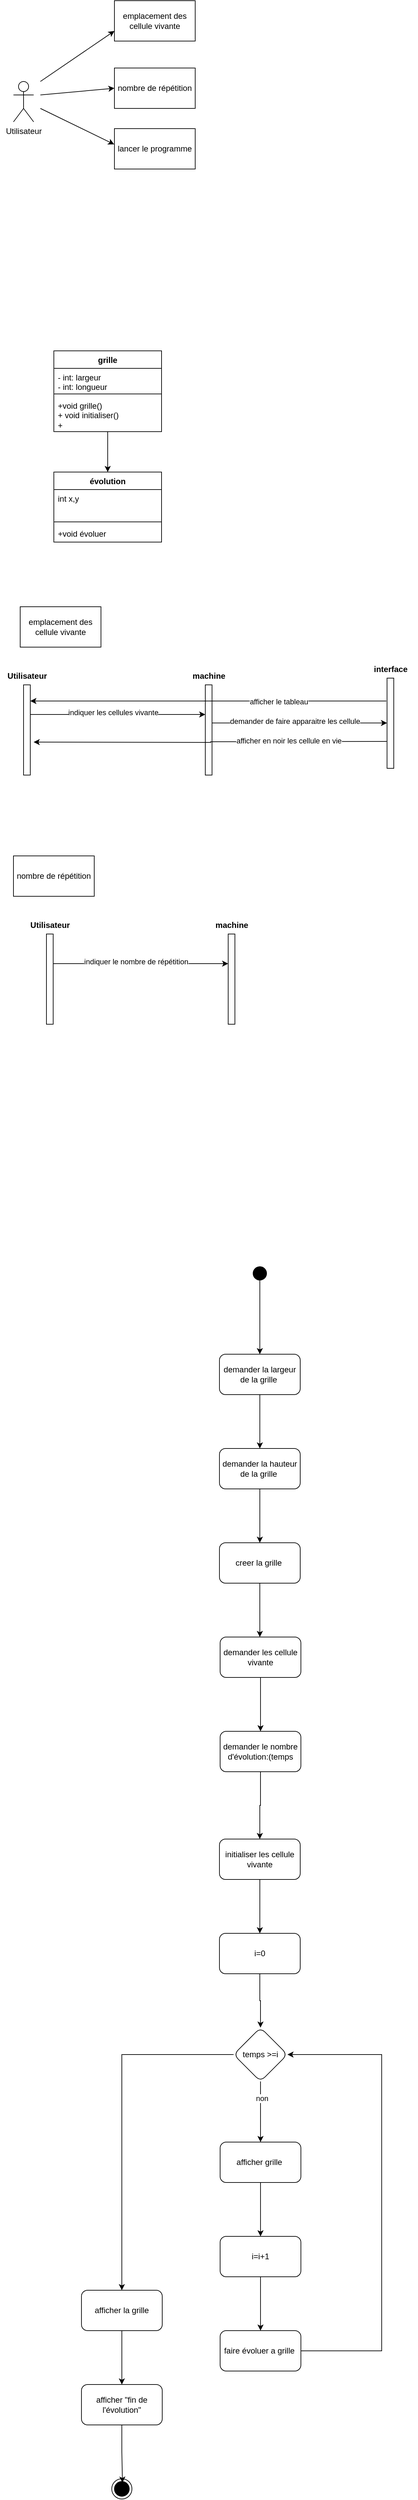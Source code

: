 <mxfile version="25.0.0">
  <diagram name="Page-1" id="wSEJWzMvCLWEMabdp0Az">
    <mxGraphModel grid="1" page="1" gridSize="10" guides="1" tooltips="1" connect="1" arrows="1" fold="1" pageScale="1" pageWidth="827" pageHeight="1169" math="0" shadow="0">
      <root>
        <mxCell id="0" />
        <mxCell id="1" parent="0" />
        <mxCell id="A90lZV8-0FNyPRCdymm0-1" value="Utilisateur" style="shape=umlActor;verticalLabelPosition=bottom;verticalAlign=top;html=1;outlineConnect=0;" vertex="1" parent="1">
          <mxGeometry x="50" y="230" width="30" height="60" as="geometry" />
        </mxCell>
        <mxCell id="A90lZV8-0FNyPRCdymm0-2" value="emplacement des cellule vivante" style="rounded=0;whiteSpace=wrap;html=1;" vertex="1" parent="1">
          <mxGeometry x="200" y="110" width="120" height="60" as="geometry" />
        </mxCell>
        <mxCell id="PF5hWqqIt0oe0Bs5G4Fp-1" value="nombre de répétition" style="rounded=0;whiteSpace=wrap;html=1;" vertex="1" parent="1">
          <mxGeometry x="200" y="210" width="120" height="60" as="geometry" />
        </mxCell>
        <mxCell id="PF5hWqqIt0oe0Bs5G4Fp-2" value="lancer le programme" style="rounded=0;whiteSpace=wrap;html=1;" vertex="1" parent="1">
          <mxGeometry x="200" y="300" width="120" height="60" as="geometry" />
        </mxCell>
        <mxCell id="PF5hWqqIt0oe0Bs5G4Fp-4" value="" style="endArrow=classic;html=1;rounded=0;entryX=0;entryY=0.75;entryDx=0;entryDy=0;" edge="1" parent="1" target="A90lZV8-0FNyPRCdymm0-2">
          <mxGeometry width="50" height="50" relative="1" as="geometry">
            <mxPoint x="90" y="230" as="sourcePoint" />
            <mxPoint x="130" y="170" as="targetPoint" />
          </mxGeometry>
        </mxCell>
        <mxCell id="PF5hWqqIt0oe0Bs5G4Fp-5" value="" style="endArrow=classic;html=1;rounded=0;entryX=0;entryY=0.5;entryDx=0;entryDy=0;" edge="1" parent="1" target="PF5hWqqIt0oe0Bs5G4Fp-1">
          <mxGeometry width="50" height="50" relative="1" as="geometry">
            <mxPoint x="90" y="250" as="sourcePoint" />
            <mxPoint x="440" y="300" as="targetPoint" />
          </mxGeometry>
        </mxCell>
        <mxCell id="PF5hWqqIt0oe0Bs5G4Fp-6" value="" style="endArrow=classic;html=1;rounded=0;entryX=-0.003;entryY=0.389;entryDx=0;entryDy=0;entryPerimeter=0;" edge="1" parent="1" target="PF5hWqqIt0oe0Bs5G4Fp-2">
          <mxGeometry width="50" height="50" relative="1" as="geometry">
            <mxPoint x="90" y="270" as="sourcePoint" />
            <mxPoint x="440" y="300" as="targetPoint" />
          </mxGeometry>
        </mxCell>
        <mxCell id="PF5hWqqIt0oe0Bs5G4Fp-17" style="edgeStyle=orthogonalEdgeStyle;rounded=0;orthogonalLoop=1;jettySize=auto;html=1;" edge="1" parent="1" source="PF5hWqqIt0oe0Bs5G4Fp-9" target="PF5hWqqIt0oe0Bs5G4Fp-13">
          <mxGeometry relative="1" as="geometry" />
        </mxCell>
        <mxCell id="PF5hWqqIt0oe0Bs5G4Fp-9" value="grille" style="swimlane;fontStyle=1;align=center;verticalAlign=top;childLayout=stackLayout;horizontal=1;startSize=26;horizontalStack=0;resizeParent=1;resizeParentMax=0;resizeLast=0;collapsible=1;marginBottom=0;whiteSpace=wrap;html=1;" vertex="1" parent="1">
          <mxGeometry x="110" y="630" width="160" height="120" as="geometry" />
        </mxCell>
        <mxCell id="PF5hWqqIt0oe0Bs5G4Fp-10" value="- int: largeur&amp;nbsp;&lt;div&gt;- int: longueur&lt;/div&gt;" style="text;strokeColor=none;fillColor=none;align=left;verticalAlign=top;spacingLeft=4;spacingRight=4;overflow=hidden;rotatable=0;points=[[0,0.5],[1,0.5]];portConstraint=eastwest;whiteSpace=wrap;html=1;" vertex="1" parent="PF5hWqqIt0oe0Bs5G4Fp-9">
          <mxGeometry y="26" width="160" height="34" as="geometry" />
        </mxCell>
        <mxCell id="PF5hWqqIt0oe0Bs5G4Fp-11" value="" style="line;strokeWidth=1;fillColor=none;align=left;verticalAlign=middle;spacingTop=-1;spacingLeft=3;spacingRight=3;rotatable=0;labelPosition=right;points=[];portConstraint=eastwest;strokeColor=inherit;" vertex="1" parent="PF5hWqqIt0oe0Bs5G4Fp-9">
          <mxGeometry y="60" width="160" height="8" as="geometry" />
        </mxCell>
        <mxCell id="PF5hWqqIt0oe0Bs5G4Fp-12" value="+void grille()&lt;div&gt;+ void initialiser()&lt;/div&gt;&lt;div&gt;+&lt;/div&gt;" style="text;strokeColor=none;fillColor=none;align=left;verticalAlign=top;spacingLeft=4;spacingRight=4;overflow=hidden;rotatable=0;points=[[0,0.5],[1,0.5]];portConstraint=eastwest;whiteSpace=wrap;html=1;" vertex="1" parent="PF5hWqqIt0oe0Bs5G4Fp-9">
          <mxGeometry y="68" width="160" height="52" as="geometry" />
        </mxCell>
        <mxCell id="PF5hWqqIt0oe0Bs5G4Fp-13" value="évolution" style="swimlane;fontStyle=1;align=center;verticalAlign=top;childLayout=stackLayout;horizontal=1;startSize=26;horizontalStack=0;resizeParent=1;resizeParentMax=0;resizeLast=0;collapsible=1;marginBottom=0;whiteSpace=wrap;html=1;" vertex="1" parent="1">
          <mxGeometry x="110" y="810" width="160" height="104" as="geometry" />
        </mxCell>
        <mxCell id="PF5hWqqIt0oe0Bs5G4Fp-14" value="int x,y" style="text;strokeColor=none;fillColor=none;align=left;verticalAlign=top;spacingLeft=4;spacingRight=4;overflow=hidden;rotatable=0;points=[[0,0.5],[1,0.5]];portConstraint=eastwest;whiteSpace=wrap;html=1;" vertex="1" parent="PF5hWqqIt0oe0Bs5G4Fp-13">
          <mxGeometry y="26" width="160" height="44" as="geometry" />
        </mxCell>
        <mxCell id="PF5hWqqIt0oe0Bs5G4Fp-15" value="" style="line;strokeWidth=1;fillColor=none;align=left;verticalAlign=middle;spacingTop=-1;spacingLeft=3;spacingRight=3;rotatable=0;labelPosition=right;points=[];portConstraint=eastwest;strokeColor=inherit;" vertex="1" parent="PF5hWqqIt0oe0Bs5G4Fp-13">
          <mxGeometry y="70" width="160" height="8" as="geometry" />
        </mxCell>
        <mxCell id="PF5hWqqIt0oe0Bs5G4Fp-16" value="+void évoluer" style="text;strokeColor=none;fillColor=none;align=left;verticalAlign=top;spacingLeft=4;spacingRight=4;overflow=hidden;rotatable=0;points=[[0,0.5],[1,0.5]];portConstraint=eastwest;whiteSpace=wrap;html=1;" vertex="1" parent="PF5hWqqIt0oe0Bs5G4Fp-13">
          <mxGeometry y="78" width="160" height="26" as="geometry" />
        </mxCell>
        <mxCell id="PF5hWqqIt0oe0Bs5G4Fp-18" value="" style="html=1;points=[[0,0,0,0,5],[0,1,0,0,-5],[1,0,0,0,5],[1,1,0,0,-5]];perimeter=orthogonalPerimeter;outlineConnect=0;targetShapes=umlLifeline;portConstraint=eastwest;newEdgeStyle={&quot;curved&quot;:0,&quot;rounded&quot;:0};" vertex="1" parent="1">
          <mxGeometry x="605" y="1116" width="10" height="134" as="geometry" />
        </mxCell>
        <mxCell id="PF5hWqqIt0oe0Bs5G4Fp-21" value="" style="html=1;points=[[0,0,0,0,5],[0,1,0,0,-5],[1,0,0,0,5],[1,1,0,0,-5]];perimeter=orthogonalPerimeter;outlineConnect=0;targetShapes=umlLifeline;portConstraint=eastwest;newEdgeStyle={&quot;curved&quot;:0,&quot;rounded&quot;:0};" vertex="1" parent="1">
          <mxGeometry x="65" y="1126" width="10" height="134" as="geometry" />
        </mxCell>
        <mxCell id="PF5hWqqIt0oe0Bs5G4Fp-22" value="Utilisateur" style="text;align=center;fontStyle=1;verticalAlign=middle;spacingLeft=3;spacingRight=3;strokeColor=none;rotatable=0;points=[[0,0.5],[1,0.5]];portConstraint=eastwest;html=1;" vertex="1" parent="1">
          <mxGeometry x="30" y="1100" width="80" height="26" as="geometry" />
        </mxCell>
        <mxCell id="PF5hWqqIt0oe0Bs5G4Fp-23" value="interface" style="text;align=center;fontStyle=1;verticalAlign=middle;spacingLeft=3;spacingRight=3;strokeColor=none;rotatable=0;points=[[0,0.5],[1,0.5]];portConstraint=eastwest;html=1;" vertex="1" parent="1">
          <mxGeometry x="570" y="1090" width="80" height="26" as="geometry" />
        </mxCell>
        <mxCell id="PF5hWqqIt0oe0Bs5G4Fp-24" value="machine" style="text;align=center;fontStyle=1;verticalAlign=middle;spacingLeft=3;spacingRight=3;strokeColor=none;rotatable=0;points=[[0,0.5],[1,0.5]];portConstraint=eastwest;html=1;" vertex="1" parent="1">
          <mxGeometry x="300" y="1100" width="80" height="26" as="geometry" />
        </mxCell>
        <mxCell id="PF5hWqqIt0oe0Bs5G4Fp-26" value="" style="html=1;points=[[0,0,0,0,5],[0,1,0,0,-5],[1,0,0,0,5],[1,1,0,0,-5]];perimeter=orthogonalPerimeter;outlineConnect=0;targetShapes=umlLifeline;portConstraint=eastwest;newEdgeStyle={&quot;curved&quot;:0,&quot;rounded&quot;:0};" vertex="1" parent="1">
          <mxGeometry x="335" y="1126" width="10" height="134" as="geometry" />
        </mxCell>
        <mxCell id="PF5hWqqIt0oe0Bs5G4Fp-27" value="" style="endArrow=classic;html=1;rounded=0;" edge="1" parent="1">
          <mxGeometry width="50" height="50" relative="1" as="geometry">
            <mxPoint x="75" y="1170.0" as="sourcePoint" />
            <mxPoint x="335" y="1170.0" as="targetPoint" />
          </mxGeometry>
        </mxCell>
        <mxCell id="PF5hWqqIt0oe0Bs5G4Fp-28" value="indiquer les cellules vivante" style="edgeLabel;html=1;align=center;verticalAlign=middle;resizable=0;points=[];" connectable="0" vertex="1" parent="PF5hWqqIt0oe0Bs5G4Fp-27">
          <mxGeometry x="-0.053" y="3" relative="1" as="geometry">
            <mxPoint as="offset" />
          </mxGeometry>
        </mxCell>
        <mxCell id="PF5hWqqIt0oe0Bs5G4Fp-31" value="" style="endArrow=classic;html=1;rounded=0;" edge="1" parent="1">
          <mxGeometry width="50" height="50" relative="1" as="geometry">
            <mxPoint x="345" y="1182.64" as="sourcePoint" />
            <mxPoint x="605" y="1182.64" as="targetPoint" />
          </mxGeometry>
        </mxCell>
        <mxCell id="PF5hWqqIt0oe0Bs5G4Fp-32" value="demander de faire apparaitre les cellule" style="edgeLabel;html=1;align=center;verticalAlign=middle;resizable=0;points=[];" connectable="0" vertex="1" parent="PF5hWqqIt0oe0Bs5G4Fp-31">
          <mxGeometry x="-0.053" y="3" relative="1" as="geometry">
            <mxPoint as="offset" />
          </mxGeometry>
        </mxCell>
        <mxCell id="PF5hWqqIt0oe0Bs5G4Fp-33" value="" style="endArrow=classic;html=1;rounded=0;exitX=-0.114;exitY=0.162;exitDx=0;exitDy=0;exitPerimeter=0;" edge="1" parent="1">
          <mxGeometry width="50" height="50" relative="1" as="geometry">
            <mxPoint x="603.86" y="1149.998" as="sourcePoint" />
            <mxPoint x="75" y="1149.998" as="targetPoint" />
          </mxGeometry>
        </mxCell>
        <mxCell id="PF5hWqqIt0oe0Bs5G4Fp-34" value="afficher le tableau" style="edgeLabel;html=1;align=center;verticalAlign=middle;resizable=0;points=[];" connectable="0" vertex="1" parent="PF5hWqqIt0oe0Bs5G4Fp-33">
          <mxGeometry x="-0.395" y="1" relative="1" as="geometry">
            <mxPoint as="offset" />
          </mxGeometry>
        </mxCell>
        <mxCell id="PF5hWqqIt0oe0Bs5G4Fp-37" style="edgeStyle=orthogonalEdgeStyle;rounded=0;orthogonalLoop=1;jettySize=auto;html=1;curved=0;" edge="1" parent="1">
          <mxGeometry relative="1" as="geometry">
            <mxPoint x="605" y="1210" as="sourcePoint" />
            <mxPoint x="80" y="1211" as="targetPoint" />
          </mxGeometry>
        </mxCell>
        <mxCell id="PF5hWqqIt0oe0Bs5G4Fp-38" value="afficher en noir les cellule en vie" style="edgeLabel;html=1;align=center;verticalAlign=middle;resizable=0;points=[];" connectable="0" vertex="1" parent="PF5hWqqIt0oe0Bs5G4Fp-37">
          <mxGeometry x="-0.443" y="-2" relative="1" as="geometry">
            <mxPoint as="offset" />
          </mxGeometry>
        </mxCell>
        <mxCell id="PF5hWqqIt0oe0Bs5G4Fp-39" value="emplacement des cellule vivante" style="rounded=0;whiteSpace=wrap;html=1;" vertex="1" parent="1">
          <mxGeometry x="60" y="1010" width="120" height="60" as="geometry" />
        </mxCell>
        <mxCell id="PF5hWqqIt0oe0Bs5G4Fp-40" value="nombre de répétition" style="rounded=0;whiteSpace=wrap;html=1;" vertex="1" parent="1">
          <mxGeometry x="50" y="1380" width="120" height="60" as="geometry" />
        </mxCell>
        <mxCell id="PF5hWqqIt0oe0Bs5G4Fp-47" value="" style="html=1;points=[[0,0,0,0,5],[0,1,0,0,-5],[1,0,0,0,5],[1,1,0,0,-5]];perimeter=orthogonalPerimeter;outlineConnect=0;targetShapes=umlLifeline;portConstraint=eastwest;newEdgeStyle={&quot;curved&quot;:0,&quot;rounded&quot;:0};" vertex="1" parent="1">
          <mxGeometry x="99" y="1496" width="10" height="134" as="geometry" />
        </mxCell>
        <mxCell id="PF5hWqqIt0oe0Bs5G4Fp-48" value="Utilisateur" style="text;align=center;fontStyle=1;verticalAlign=middle;spacingLeft=3;spacingRight=3;strokeColor=none;rotatable=0;points=[[0,0.5],[1,0.5]];portConstraint=eastwest;html=1;" vertex="1" parent="1">
          <mxGeometry x="64" y="1470" width="80" height="26" as="geometry" />
        </mxCell>
        <mxCell id="PF5hWqqIt0oe0Bs5G4Fp-49" value="machine" style="text;align=center;fontStyle=1;verticalAlign=middle;spacingLeft=3;spacingRight=3;strokeColor=none;rotatable=0;points=[[0,0.5],[1,0.5]];portConstraint=eastwest;html=1;" vertex="1" parent="1">
          <mxGeometry x="334" y="1470" width="80" height="26" as="geometry" />
        </mxCell>
        <mxCell id="PF5hWqqIt0oe0Bs5G4Fp-50" value="" style="html=1;points=[[0,0,0,0,5],[0,1,0,0,-5],[1,0,0,0,5],[1,1,0,0,-5]];perimeter=orthogonalPerimeter;outlineConnect=0;targetShapes=umlLifeline;portConstraint=eastwest;newEdgeStyle={&quot;curved&quot;:0,&quot;rounded&quot;:0};" vertex="1" parent="1">
          <mxGeometry x="369" y="1496" width="10" height="134" as="geometry" />
        </mxCell>
        <mxCell id="PF5hWqqIt0oe0Bs5G4Fp-51" value="" style="endArrow=classic;html=1;rounded=0;" edge="1" parent="1">
          <mxGeometry width="50" height="50" relative="1" as="geometry">
            <mxPoint x="109" y="1540.0" as="sourcePoint" />
            <mxPoint x="369" y="1540.0" as="targetPoint" />
          </mxGeometry>
        </mxCell>
        <mxCell id="PF5hWqqIt0oe0Bs5G4Fp-52" value="indiquer le nombre de répétition" style="edgeLabel;html=1;align=center;verticalAlign=middle;resizable=0;points=[];" connectable="0" vertex="1" parent="PF5hWqqIt0oe0Bs5G4Fp-51">
          <mxGeometry x="-0.053" y="3" relative="1" as="geometry">
            <mxPoint as="offset" />
          </mxGeometry>
        </mxCell>
        <mxCell id="PF5hWqqIt0oe0Bs5G4Fp-57" value="" style="edgeStyle=orthogonalEdgeStyle;rounded=0;orthogonalLoop=1;jettySize=auto;html=1;" edge="1" parent="1" source="PF5hWqqIt0oe0Bs5G4Fp-54" target="PF5hWqqIt0oe0Bs5G4Fp-56">
          <mxGeometry relative="1" as="geometry" />
        </mxCell>
        <mxCell id="PF5hWqqIt0oe0Bs5G4Fp-54" value="demander la largeur de la grille&amp;nbsp;" style="rounded=1;whiteSpace=wrap;html=1;" vertex="1" parent="1">
          <mxGeometry x="356.03" y="2120" width="120" height="60" as="geometry" />
        </mxCell>
        <mxCell id="PF5hWqqIt0oe0Bs5G4Fp-59" value="" style="edgeStyle=orthogonalEdgeStyle;rounded=0;orthogonalLoop=1;jettySize=auto;html=1;" edge="1" parent="1" source="PF5hWqqIt0oe0Bs5G4Fp-56" target="PF5hWqqIt0oe0Bs5G4Fp-58">
          <mxGeometry relative="1" as="geometry" />
        </mxCell>
        <mxCell id="PF5hWqqIt0oe0Bs5G4Fp-56" value="demander la hauteur de la grille&amp;nbsp;" style="whiteSpace=wrap;html=1;rounded=1;" vertex="1" parent="1">
          <mxGeometry x="356.03" y="2260" width="120" height="60" as="geometry" />
        </mxCell>
        <mxCell id="PF5hWqqIt0oe0Bs5G4Fp-61" value="" style="edgeStyle=orthogonalEdgeStyle;rounded=0;orthogonalLoop=1;jettySize=auto;html=1;" edge="1" parent="1" source="PF5hWqqIt0oe0Bs5G4Fp-58">
          <mxGeometry relative="1" as="geometry">
            <mxPoint x="416.03" y="2540" as="targetPoint" />
          </mxGeometry>
        </mxCell>
        <mxCell id="PF5hWqqIt0oe0Bs5G4Fp-58" value="creer la grille&amp;nbsp;" style="whiteSpace=wrap;html=1;rounded=1;" vertex="1" parent="1">
          <mxGeometry x="356.03" y="2400" width="120" height="60" as="geometry" />
        </mxCell>
        <mxCell id="PF5hWqqIt0oe0Bs5G4Fp-71" value="" style="edgeStyle=orthogonalEdgeStyle;rounded=0;orthogonalLoop=1;jettySize=auto;html=1;" edge="1" parent="1" source="PF5hWqqIt0oe0Bs5G4Fp-60" target="PF5hWqqIt0oe0Bs5G4Fp-70">
          <mxGeometry relative="1" as="geometry" />
        </mxCell>
        <mxCell id="PF5hWqqIt0oe0Bs5G4Fp-60" value="initialiser les cellule vivante" style="whiteSpace=wrap;html=1;rounded=1;" vertex="1" parent="1">
          <mxGeometry x="356.03" y="2840" width="120" height="60" as="geometry" />
        </mxCell>
        <mxCell id="PF5hWqqIt0oe0Bs5G4Fp-74" value="" style="edgeStyle=orthogonalEdgeStyle;rounded=0;orthogonalLoop=1;jettySize=auto;html=1;" edge="1" parent="1" source="PF5hWqqIt0oe0Bs5G4Fp-62" target="PF5hWqqIt0oe0Bs5G4Fp-73">
          <mxGeometry relative="1" as="geometry" />
        </mxCell>
        <mxCell id="PF5hWqqIt0oe0Bs5G4Fp-81" value="non" style="edgeLabel;html=1;align=center;verticalAlign=middle;resizable=0;points=[];" connectable="0" vertex="1" parent="PF5hWqqIt0oe0Bs5G4Fp-74">
          <mxGeometry x="-0.459" y="2" relative="1" as="geometry">
            <mxPoint as="offset" />
          </mxGeometry>
        </mxCell>
        <mxCell id="PF5hWqqIt0oe0Bs5G4Fp-83" value="" style="edgeStyle=orthogonalEdgeStyle;rounded=0;orthogonalLoop=1;jettySize=auto;html=1;" edge="1" parent="1" source="PF5hWqqIt0oe0Bs5G4Fp-62" target="PF5hWqqIt0oe0Bs5G4Fp-82">
          <mxGeometry relative="1" as="geometry" />
        </mxCell>
        <mxCell id="PF5hWqqIt0oe0Bs5G4Fp-62" value="temps &amp;gt;=i" style="rhombus;whiteSpace=wrap;html=1;rounded=1;" vertex="1" parent="1">
          <mxGeometry x="377.03" y="3120" width="80" height="80" as="geometry" />
        </mxCell>
        <mxCell id="PF5hWqqIt0oe0Bs5G4Fp-67" value="" style="edgeStyle=orthogonalEdgeStyle;rounded=0;orthogonalLoop=1;jettySize=auto;html=1;" edge="1" parent="1" source="PF5hWqqIt0oe0Bs5G4Fp-64" target="PF5hWqqIt0oe0Bs5G4Fp-66">
          <mxGeometry relative="1" as="geometry" />
        </mxCell>
        <mxCell id="PF5hWqqIt0oe0Bs5G4Fp-64" value="demander les cellule vivante" style="whiteSpace=wrap;html=1;rounded=1;" vertex="1" parent="1">
          <mxGeometry x="357.03" y="2540" width="120" height="60" as="geometry" />
        </mxCell>
        <mxCell id="PF5hWqqIt0oe0Bs5G4Fp-68" value="" style="edgeStyle=orthogonalEdgeStyle;rounded=0;orthogonalLoop=1;jettySize=auto;html=1;" edge="1" parent="1" source="PF5hWqqIt0oe0Bs5G4Fp-66" target="PF5hWqqIt0oe0Bs5G4Fp-60">
          <mxGeometry relative="1" as="geometry" />
        </mxCell>
        <mxCell id="PF5hWqqIt0oe0Bs5G4Fp-66" value="demander le nombre d&#39;évolution:(temps" style="whiteSpace=wrap;html=1;rounded=1;" vertex="1" parent="1">
          <mxGeometry x="357.03" y="2680" width="120" height="60" as="geometry" />
        </mxCell>
        <mxCell id="PF5hWqqIt0oe0Bs5G4Fp-72" style="edgeStyle=orthogonalEdgeStyle;rounded=0;orthogonalLoop=1;jettySize=auto;html=1;" edge="1" parent="1" source="PF5hWqqIt0oe0Bs5G4Fp-70" target="PF5hWqqIt0oe0Bs5G4Fp-62">
          <mxGeometry relative="1" as="geometry" />
        </mxCell>
        <mxCell id="PF5hWqqIt0oe0Bs5G4Fp-70" value="i=0" style="whiteSpace=wrap;html=1;rounded=1;" vertex="1" parent="1">
          <mxGeometry x="356.03" y="2980" width="120" height="60" as="geometry" />
        </mxCell>
        <mxCell id="PF5hWqqIt0oe0Bs5G4Fp-76" value="" style="edgeStyle=orthogonalEdgeStyle;rounded=0;orthogonalLoop=1;jettySize=auto;html=1;" edge="1" parent="1" source="PF5hWqqIt0oe0Bs5G4Fp-73" target="PF5hWqqIt0oe0Bs5G4Fp-75">
          <mxGeometry relative="1" as="geometry" />
        </mxCell>
        <mxCell id="PF5hWqqIt0oe0Bs5G4Fp-73" value="afficher grille&amp;nbsp;" style="whiteSpace=wrap;html=1;rounded=1;" vertex="1" parent="1">
          <mxGeometry x="357.03" y="3290" width="120" height="60" as="geometry" />
        </mxCell>
        <mxCell id="PF5hWqqIt0oe0Bs5G4Fp-78" value="" style="edgeStyle=orthogonalEdgeStyle;rounded=0;orthogonalLoop=1;jettySize=auto;html=1;" edge="1" parent="1" source="PF5hWqqIt0oe0Bs5G4Fp-75" target="PF5hWqqIt0oe0Bs5G4Fp-77">
          <mxGeometry relative="1" as="geometry" />
        </mxCell>
        <mxCell id="PF5hWqqIt0oe0Bs5G4Fp-75" value="i=i+1" style="whiteSpace=wrap;html=1;rounded=1;" vertex="1" parent="1">
          <mxGeometry x="357.03" y="3430" width="120" height="60" as="geometry" />
        </mxCell>
        <mxCell id="PF5hWqqIt0oe0Bs5G4Fp-80" value="" style="edgeStyle=orthogonalEdgeStyle;rounded=0;orthogonalLoop=1;jettySize=auto;html=1;entryX=1;entryY=0.5;entryDx=0;entryDy=0;" edge="1" parent="1" source="PF5hWqqIt0oe0Bs5G4Fp-77" target="PF5hWqqIt0oe0Bs5G4Fp-62">
          <mxGeometry relative="1" as="geometry">
            <mxPoint x="417.03" y="3710" as="targetPoint" />
            <Array as="points">
              <mxPoint x="597.03" y="3600" />
              <mxPoint x="597.03" y="3160" />
            </Array>
          </mxGeometry>
        </mxCell>
        <mxCell id="PF5hWqqIt0oe0Bs5G4Fp-77" value="faire évoluer a grille&amp;nbsp;" style="whiteSpace=wrap;html=1;rounded=1;" vertex="1" parent="1">
          <mxGeometry x="357.03" y="3570" width="120" height="60" as="geometry" />
        </mxCell>
        <mxCell id="PF5hWqqIt0oe0Bs5G4Fp-85" value="" style="edgeStyle=orthogonalEdgeStyle;rounded=0;orthogonalLoop=1;jettySize=auto;html=1;" edge="1" parent="1" source="PF5hWqqIt0oe0Bs5G4Fp-82" target="PF5hWqqIt0oe0Bs5G4Fp-84">
          <mxGeometry relative="1" as="geometry" />
        </mxCell>
        <mxCell id="PF5hWqqIt0oe0Bs5G4Fp-82" value="afficher la grille" style="whiteSpace=wrap;html=1;rounded=1;" vertex="1" parent="1">
          <mxGeometry x="151.03" y="3510" width="120" height="60" as="geometry" />
        </mxCell>
        <mxCell id="PF5hWqqIt0oe0Bs5G4Fp-84" value="afficher &quot;fin de l&#39;évolution&quot;" style="whiteSpace=wrap;html=1;rounded=1;" vertex="1" parent="1">
          <mxGeometry x="151.03" y="3650" width="120" height="60" as="geometry" />
        </mxCell>
        <mxCell id="PF5hWqqIt0oe0Bs5G4Fp-86" value="" style="ellipse;html=1;shape=endState;fillColor=strokeColor;" vertex="1" parent="1">
          <mxGeometry x="196.03" y="3790" width="30" height="30" as="geometry" />
        </mxCell>
        <mxCell id="PF5hWqqIt0oe0Bs5G4Fp-87" style="edgeStyle=orthogonalEdgeStyle;rounded=0;orthogonalLoop=1;jettySize=auto;html=1;entryX=0.53;entryY=0.192;entryDx=0;entryDy=0;entryPerimeter=0;" edge="1" parent="1" source="PF5hWqqIt0oe0Bs5G4Fp-84" target="PF5hWqqIt0oe0Bs5G4Fp-86">
          <mxGeometry relative="1" as="geometry" />
        </mxCell>
        <mxCell id="PF5hWqqIt0oe0Bs5G4Fp-89" style="edgeStyle=orthogonalEdgeStyle;rounded=0;orthogonalLoop=1;jettySize=auto;html=1;" edge="1" parent="1" source="PF5hWqqIt0oe0Bs5G4Fp-88" target="PF5hWqqIt0oe0Bs5G4Fp-54">
          <mxGeometry relative="1" as="geometry" />
        </mxCell>
        <mxCell id="PF5hWqqIt0oe0Bs5G4Fp-88" value="" style="ellipse;fillColor=strokeColor;html=1;" vertex="1" parent="1">
          <mxGeometry x="406.03" y="1990" width="20" height="20" as="geometry" />
        </mxCell>
      </root>
    </mxGraphModel>
  </diagram>
</mxfile>
